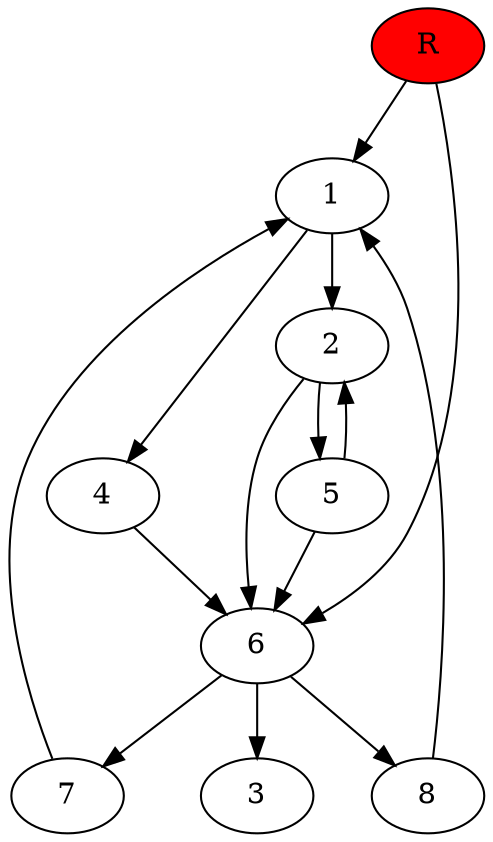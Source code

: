 digraph prb69856 {
	1
	2
	3
	4
	5
	6
	7
	8
	R [fillcolor="#ff0000" style=filled]
	1 -> 2
	1 -> 4
	2 -> 5
	2 -> 6
	4 -> 6
	5 -> 2
	5 -> 6
	6 -> 3
	6 -> 7
	6 -> 8
	7 -> 1
	8 -> 1
	R -> 1
	R -> 6
}
